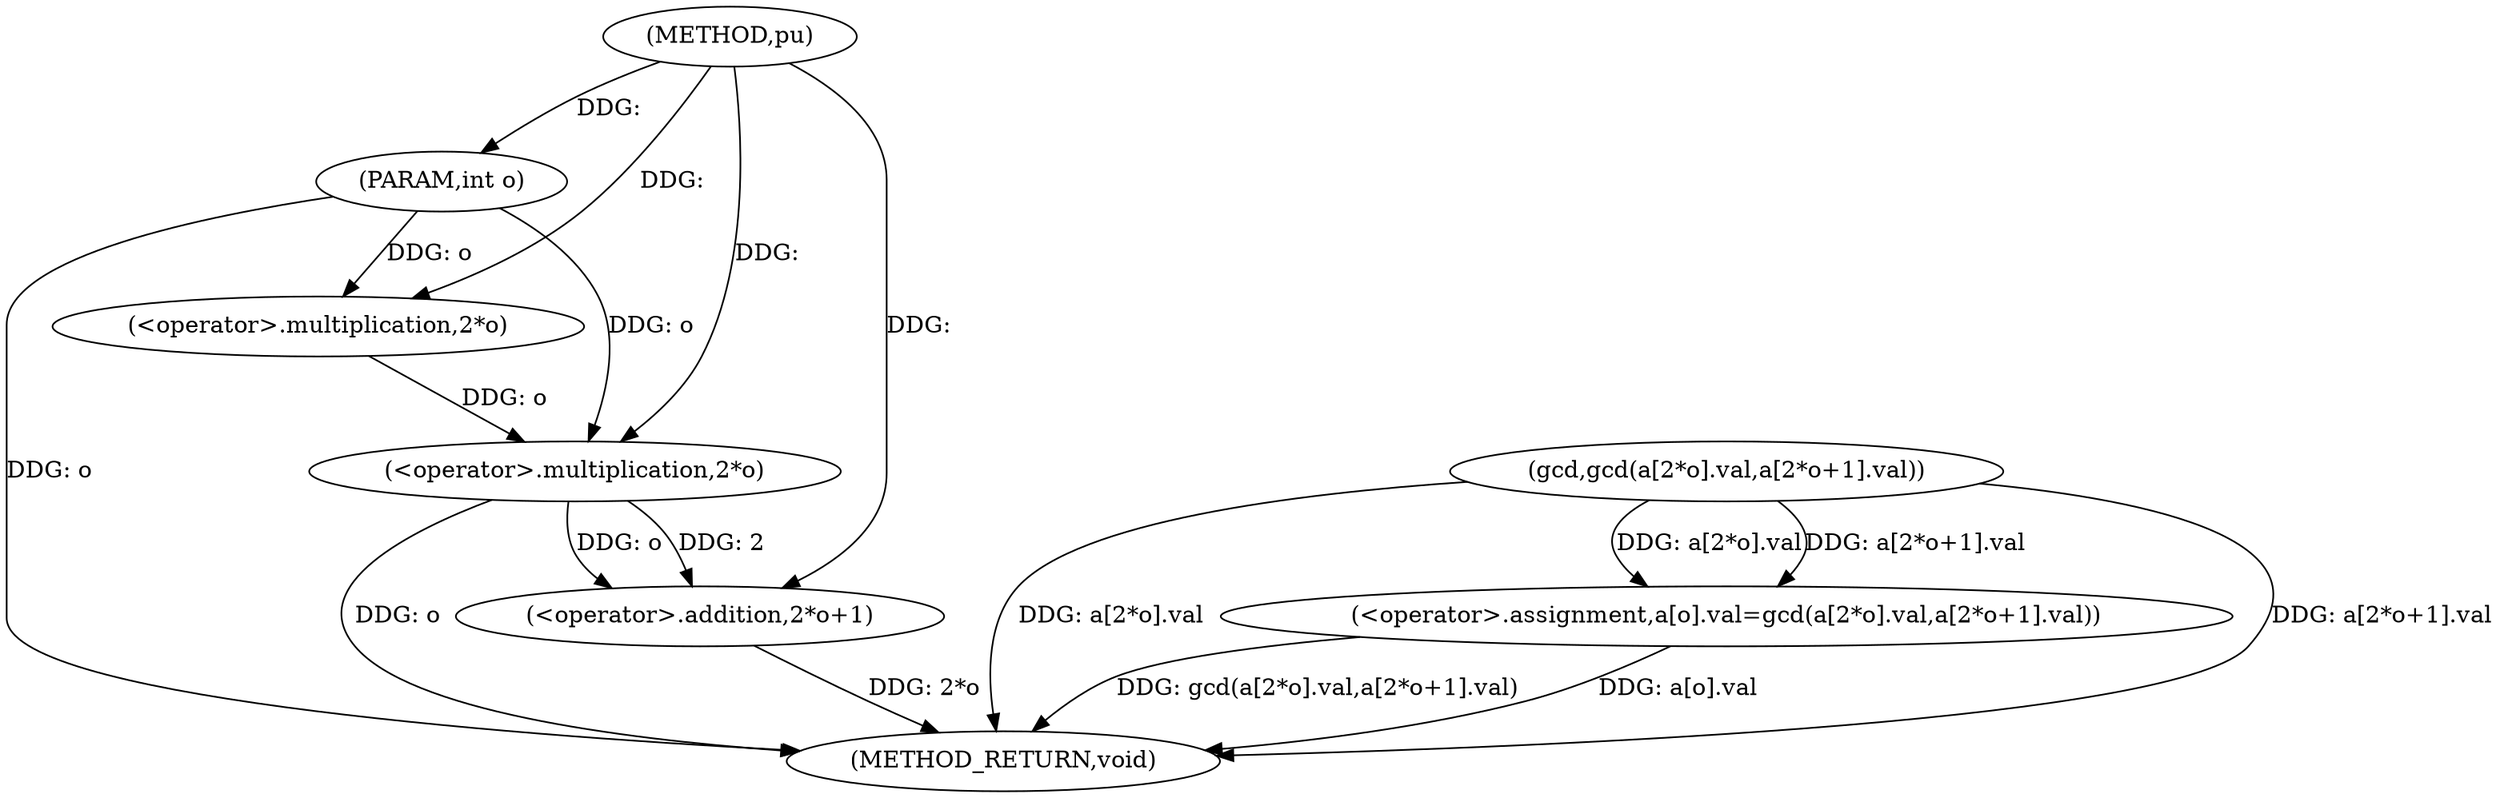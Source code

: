 digraph "pu" {  
"1000191" [label = "(METHOD,pu)" ]
"1000217" [label = "(METHOD_RETURN,void)" ]
"1000192" [label = "(PARAM,int o)" ]
"1000194" [label = "(<operator>.assignment,a[o].val=gcd(a[2*o].val,a[2*o+1].val))" ]
"1000200" [label = "(gcd,gcd(a[2*o].val,a[2*o+1].val))" ]
"1000204" [label = "(<operator>.multiplication,2*o)" ]
"1000211" [label = "(<operator>.addition,2*o+1)" ]
"1000212" [label = "(<operator>.multiplication,2*o)" ]
  "1000192" -> "1000217"  [ label = "DDG: o"] 
  "1000194" -> "1000217"  [ label = "DDG: a[o].val"] 
  "1000200" -> "1000217"  [ label = "DDG: a[2*o].val"] 
  "1000212" -> "1000217"  [ label = "DDG: o"] 
  "1000211" -> "1000217"  [ label = "DDG: 2*o"] 
  "1000200" -> "1000217"  [ label = "DDG: a[2*o+1].val"] 
  "1000194" -> "1000217"  [ label = "DDG: gcd(a[2*o].val,a[2*o+1].val)"] 
  "1000191" -> "1000192"  [ label = "DDG: "] 
  "1000200" -> "1000194"  [ label = "DDG: a[2*o].val"] 
  "1000200" -> "1000194"  [ label = "DDG: a[2*o+1].val"] 
  "1000191" -> "1000204"  [ label = "DDG: "] 
  "1000192" -> "1000204"  [ label = "DDG: o"] 
  "1000212" -> "1000211"  [ label = "DDG: o"] 
  "1000212" -> "1000211"  [ label = "DDG: 2"] 
  "1000191" -> "1000211"  [ label = "DDG: "] 
  "1000191" -> "1000212"  [ label = "DDG: "] 
  "1000204" -> "1000212"  [ label = "DDG: o"] 
  "1000192" -> "1000212"  [ label = "DDG: o"] 
}

